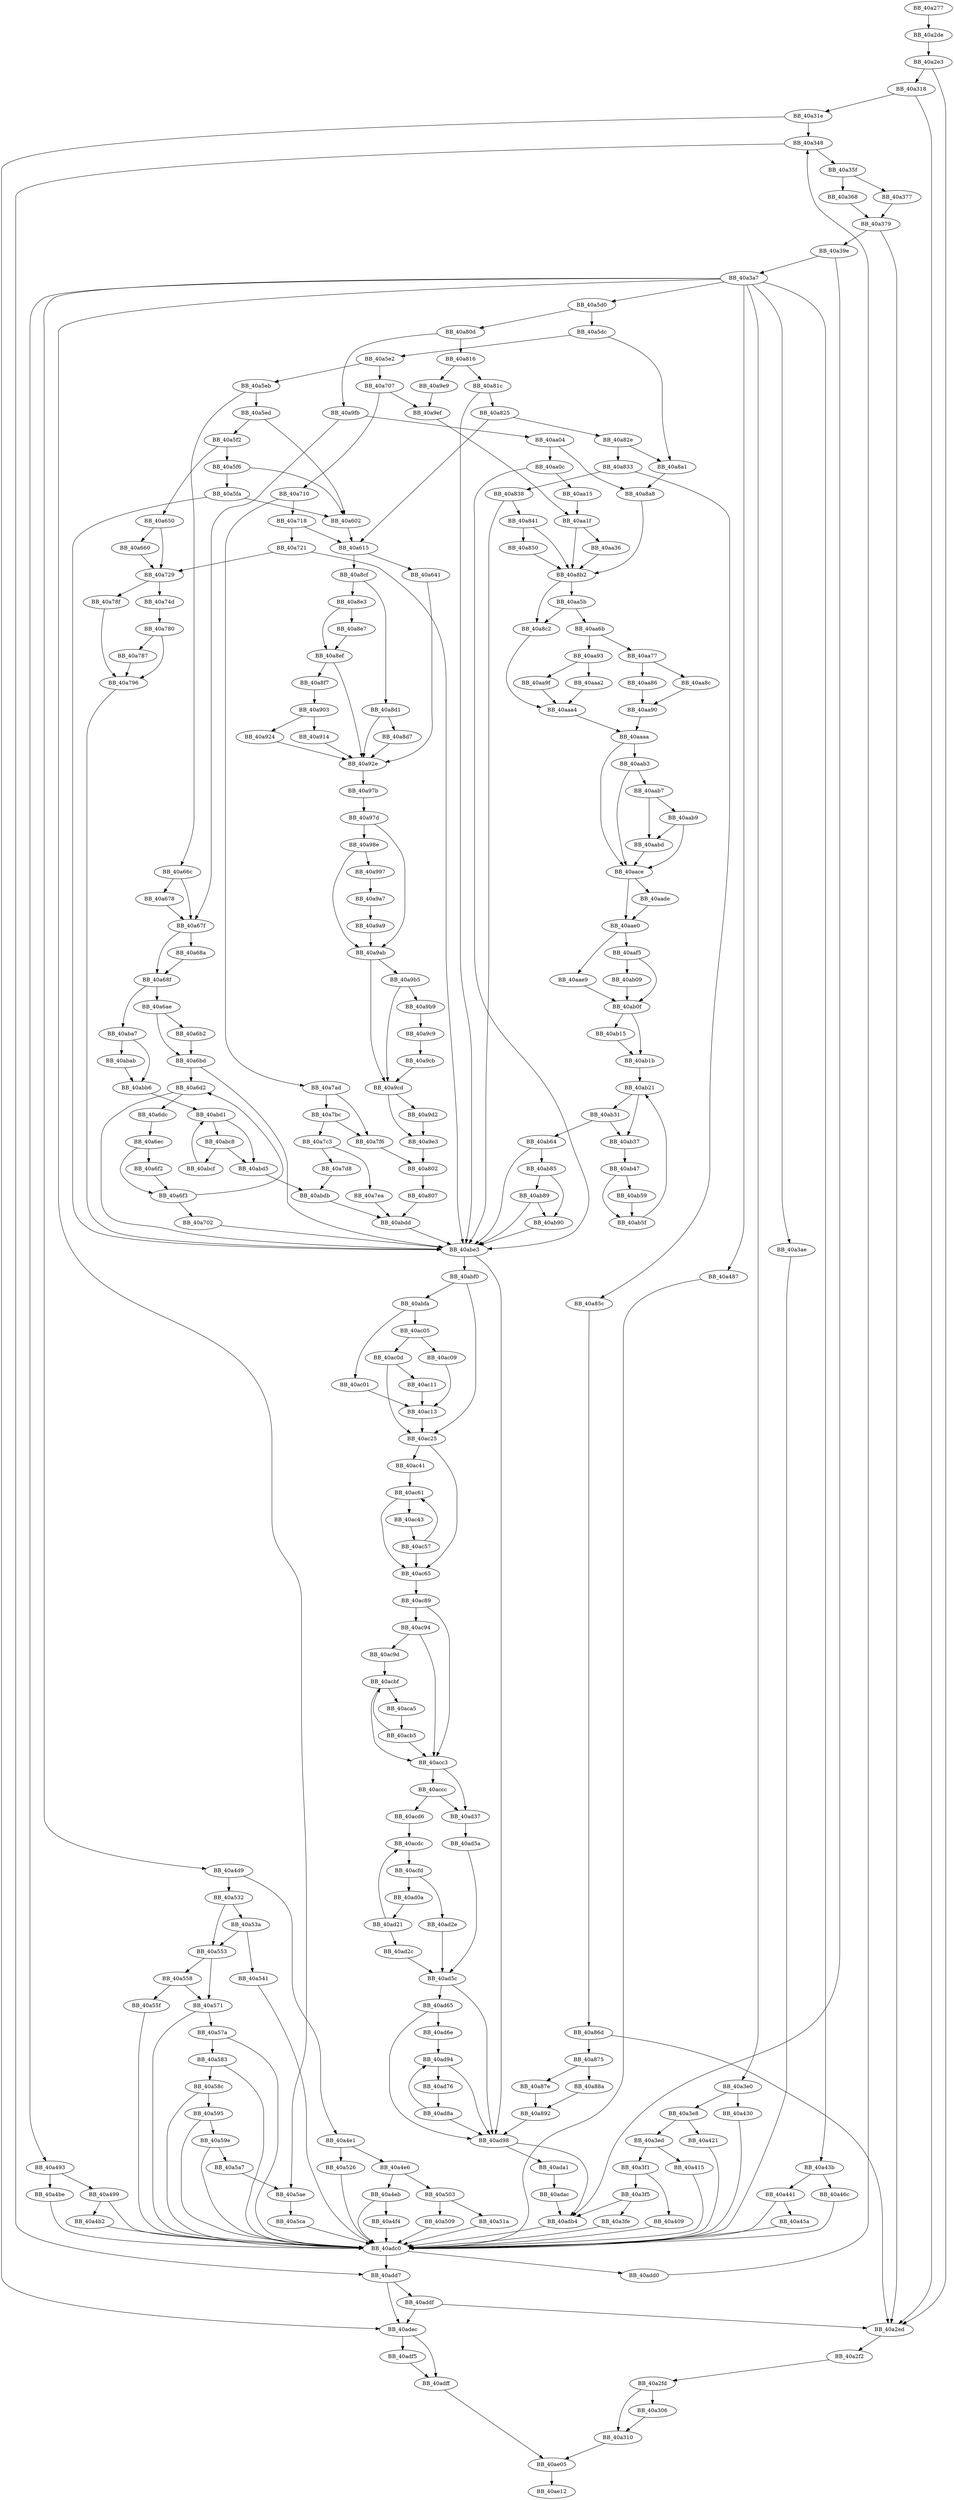 DiGraph __woutput_s_l{
BB_40a277->BB_40a2de
BB_40a2de->BB_40a2e3
BB_40a2e3->BB_40a2ed
BB_40a2e3->BB_40a318
BB_40a2ed->BB_40a2f2
BB_40a2f2->BB_40a2fd
BB_40a2fd->BB_40a306
BB_40a2fd->BB_40a310
BB_40a306->BB_40a310
BB_40a310->BB_40ae05
BB_40a318->BB_40a2ed
BB_40a318->BB_40a31e
BB_40a31e->BB_40a348
BB_40a31e->BB_40adec
BB_40a348->BB_40a35f
BB_40a348->BB_40add7
BB_40a35f->BB_40a368
BB_40a35f->BB_40a377
BB_40a368->BB_40a379
BB_40a377->BB_40a379
BB_40a379->BB_40a2ed
BB_40a379->BB_40a39e
BB_40a39e->BB_40a3a7
BB_40a39e->BB_40adb4
BB_40a3a7->BB_40a3ae
BB_40a3a7->BB_40a3e0
BB_40a3a7->BB_40a43b
BB_40a3a7->BB_40a487
BB_40a3a7->BB_40a493
BB_40a3a7->BB_40a4d9
BB_40a3a7->BB_40a5ae
BB_40a3a7->BB_40a5d0
BB_40a3ae->BB_40adc0
BB_40a3e0->BB_40a3e8
BB_40a3e0->BB_40a430
BB_40a3e8->BB_40a3ed
BB_40a3e8->BB_40a421
BB_40a3ed->BB_40a3f1
BB_40a3ed->BB_40a415
BB_40a3f1->BB_40a3f5
BB_40a3f1->BB_40a409
BB_40a3f5->BB_40a3fe
BB_40a3f5->BB_40adb4
BB_40a3fe->BB_40adc0
BB_40a409->BB_40adc0
BB_40a415->BB_40adc0
BB_40a421->BB_40adc0
BB_40a430->BB_40adc0
BB_40a43b->BB_40a441
BB_40a43b->BB_40a46c
BB_40a441->BB_40a45a
BB_40a441->BB_40adc0
BB_40a45a->BB_40adc0
BB_40a46c->BB_40adc0
BB_40a487->BB_40adc0
BB_40a493->BB_40a499
BB_40a493->BB_40a4be
BB_40a499->BB_40a4b2
BB_40a499->BB_40adc0
BB_40a4b2->BB_40adc0
BB_40a4be->BB_40adc0
BB_40a4d9->BB_40a4e1
BB_40a4d9->BB_40a532
BB_40a4e1->BB_40a4e6
BB_40a4e1->BB_40a526
BB_40a4e6->BB_40a4eb
BB_40a4e6->BB_40a503
BB_40a4eb->BB_40a4f4
BB_40a4eb->BB_40adc0
BB_40a4f4->BB_40adc0
BB_40a503->BB_40a509
BB_40a503->BB_40a51a
BB_40a509->BB_40adc0
BB_40a51a->BB_40adc0
BB_40a526->BB_40adc0
BB_40a532->BB_40a53a
BB_40a532->BB_40a553
BB_40a53a->BB_40a541
BB_40a53a->BB_40a553
BB_40a541->BB_40adc0
BB_40a553->BB_40a558
BB_40a553->BB_40a571
BB_40a558->BB_40a55f
BB_40a558->BB_40a571
BB_40a55f->BB_40adc0
BB_40a571->BB_40a57a
BB_40a571->BB_40adc0
BB_40a57a->BB_40a583
BB_40a57a->BB_40adc0
BB_40a583->BB_40a58c
BB_40a583->BB_40adc0
BB_40a58c->BB_40a595
BB_40a58c->BB_40adc0
BB_40a595->BB_40a59e
BB_40a595->BB_40adc0
BB_40a59e->BB_40a5a7
BB_40a59e->BB_40adc0
BB_40a5a7->BB_40a5ae
BB_40a5ae->BB_40a5ca
BB_40a5ca->BB_40adc0
BB_40a5d0->BB_40a5dc
BB_40a5d0->BB_40a80d
BB_40a5dc->BB_40a5e2
BB_40a5dc->BB_40a8a1
BB_40a5e2->BB_40a5eb
BB_40a5e2->BB_40a707
BB_40a5eb->BB_40a5ed
BB_40a5eb->BB_40a66c
BB_40a5ed->BB_40a5f2
BB_40a5ed->BB_40a602
BB_40a5f2->BB_40a5f6
BB_40a5f2->BB_40a650
BB_40a5f6->BB_40a5fa
BB_40a5f6->BB_40a602
BB_40a5fa->BB_40a602
BB_40a5fa->BB_40abe3
BB_40a602->BB_40a615
BB_40a615->BB_40a641
BB_40a615->BB_40a8cf
BB_40a641->BB_40a92e
BB_40a650->BB_40a660
BB_40a650->BB_40a729
BB_40a660->BB_40a729
BB_40a66c->BB_40a678
BB_40a66c->BB_40a67f
BB_40a678->BB_40a67f
BB_40a67f->BB_40a68a
BB_40a67f->BB_40a68f
BB_40a68a->BB_40a68f
BB_40a68f->BB_40a6ae
BB_40a68f->BB_40aba7
BB_40a6ae->BB_40a6b2
BB_40a6ae->BB_40a6bd
BB_40a6b2->BB_40a6bd
BB_40a6bd->BB_40a6d2
BB_40a6bd->BB_40abe3
BB_40a6d2->BB_40a6dc
BB_40a6d2->BB_40abe3
BB_40a6dc->BB_40a6ec
BB_40a6ec->BB_40a6f2
BB_40a6ec->BB_40a6f3
BB_40a6f2->BB_40a6f3
BB_40a6f3->BB_40a6d2
BB_40a6f3->BB_40a702
BB_40a702->BB_40abe3
BB_40a707->BB_40a710
BB_40a707->BB_40a9ef
BB_40a710->BB_40a718
BB_40a710->BB_40a7ad
BB_40a718->BB_40a615
BB_40a718->BB_40a721
BB_40a721->BB_40a729
BB_40a721->BB_40abe3
BB_40a729->BB_40a74d
BB_40a729->BB_40a78f
BB_40a74d->BB_40a780
BB_40a780->BB_40a787
BB_40a780->BB_40a796
BB_40a787->BB_40a796
BB_40a78f->BB_40a796
BB_40a796->BB_40abe3
BB_40a7ad->BB_40a7bc
BB_40a7ad->BB_40a7f6
BB_40a7bc->BB_40a7c3
BB_40a7bc->BB_40a7f6
BB_40a7c3->BB_40a7d8
BB_40a7c3->BB_40a7ea
BB_40a7d8->BB_40abdb
BB_40a7ea->BB_40abdd
BB_40a7f6->BB_40a802
BB_40a802->BB_40a807
BB_40a807->BB_40abdd
BB_40a80d->BB_40a816
BB_40a80d->BB_40a9fb
BB_40a816->BB_40a81c
BB_40a816->BB_40a9e9
BB_40a81c->BB_40a825
BB_40a81c->BB_40abe3
BB_40a825->BB_40a615
BB_40a825->BB_40a82e
BB_40a82e->BB_40a833
BB_40a82e->BB_40a8a1
BB_40a833->BB_40a838
BB_40a833->BB_40a85c
BB_40a838->BB_40a841
BB_40a838->BB_40abe3
BB_40a841->BB_40a850
BB_40a841->BB_40a8b2
BB_40a850->BB_40a8b2
BB_40a85c->BB_40a86d
BB_40a86d->BB_40a2ed
BB_40a86d->BB_40a875
BB_40a875->BB_40a87e
BB_40a875->BB_40a88a
BB_40a87e->BB_40a892
BB_40a88a->BB_40a892
BB_40a892->BB_40ad98
BB_40a8a1->BB_40a8a8
BB_40a8a8->BB_40a8b2
BB_40a8b2->BB_40a8c2
BB_40a8b2->BB_40aa5b
BB_40a8c2->BB_40aaa4
BB_40a8cf->BB_40a8d1
BB_40a8cf->BB_40a8e3
BB_40a8d1->BB_40a8d7
BB_40a8d1->BB_40a92e
BB_40a8d7->BB_40a92e
BB_40a8e3->BB_40a8e7
BB_40a8e3->BB_40a8ef
BB_40a8e7->BB_40a8ef
BB_40a8ef->BB_40a8f7
BB_40a8ef->BB_40a92e
BB_40a8f7->BB_40a903
BB_40a903->BB_40a914
BB_40a903->BB_40a924
BB_40a914->BB_40a92e
BB_40a924->BB_40a92e
BB_40a92e->BB_40a97b
BB_40a97b->BB_40a97d
BB_40a97d->BB_40a98e
BB_40a97d->BB_40a9ab
BB_40a98e->BB_40a997
BB_40a98e->BB_40a9ab
BB_40a997->BB_40a9a7
BB_40a9a7->BB_40a9a9
BB_40a9a9->BB_40a9ab
BB_40a9ab->BB_40a9b5
BB_40a9ab->BB_40a9cd
BB_40a9b5->BB_40a9b9
BB_40a9b5->BB_40a9cd
BB_40a9b9->BB_40a9c9
BB_40a9c9->BB_40a9cb
BB_40a9cb->BB_40a9cd
BB_40a9cd->BB_40a9d2
BB_40a9cd->BB_40a9e3
BB_40a9d2->BB_40a9e3
BB_40a9e3->BB_40a802
BB_40a9e9->BB_40a9ef
BB_40a9ef->BB_40aa1f
BB_40a9fb->BB_40a67f
BB_40a9fb->BB_40aa04
BB_40aa04->BB_40a8a8
BB_40aa04->BB_40aa0c
BB_40aa0c->BB_40aa15
BB_40aa0c->BB_40abe3
BB_40aa15->BB_40aa1f
BB_40aa1f->BB_40a8b2
BB_40aa1f->BB_40aa36
BB_40aa36->BB_40a8b2
BB_40aa5b->BB_40a8c2
BB_40aa5b->BB_40aa6b
BB_40aa6b->BB_40aa77
BB_40aa6b->BB_40aa93
BB_40aa77->BB_40aa86
BB_40aa77->BB_40aa8c
BB_40aa86->BB_40aa90
BB_40aa8c->BB_40aa90
BB_40aa90->BB_40aaaa
BB_40aa93->BB_40aa9f
BB_40aa93->BB_40aaa2
BB_40aa9f->BB_40aaa4
BB_40aaa2->BB_40aaa4
BB_40aaa4->BB_40aaaa
BB_40aaaa->BB_40aab3
BB_40aaaa->BB_40aace
BB_40aab3->BB_40aab7
BB_40aab3->BB_40aace
BB_40aab7->BB_40aab9
BB_40aab7->BB_40aabd
BB_40aab9->BB_40aabd
BB_40aab9->BB_40aace
BB_40aabd->BB_40aace
BB_40aace->BB_40aade
BB_40aace->BB_40aae0
BB_40aade->BB_40aae0
BB_40aae0->BB_40aae9
BB_40aae0->BB_40aaf5
BB_40aae9->BB_40ab0f
BB_40aaf5->BB_40ab09
BB_40aaf5->BB_40ab0f
BB_40ab09->BB_40ab0f
BB_40ab0f->BB_40ab15
BB_40ab0f->BB_40ab1b
BB_40ab15->BB_40ab1b
BB_40ab1b->BB_40ab21
BB_40ab21->BB_40ab31
BB_40ab21->BB_40ab37
BB_40ab31->BB_40ab37
BB_40ab31->BB_40ab64
BB_40ab37->BB_40ab47
BB_40ab47->BB_40ab59
BB_40ab47->BB_40ab5f
BB_40ab59->BB_40ab5f
BB_40ab5f->BB_40ab21
BB_40ab64->BB_40ab85
BB_40ab64->BB_40abe3
BB_40ab85->BB_40ab89
BB_40ab85->BB_40ab90
BB_40ab89->BB_40ab90
BB_40ab89->BB_40abe3
BB_40ab90->BB_40abe3
BB_40aba7->BB_40abab
BB_40aba7->BB_40abb6
BB_40abab->BB_40abb6
BB_40abb6->BB_40abd1
BB_40abc8->BB_40abcf
BB_40abc8->BB_40abd5
BB_40abcf->BB_40abd1
BB_40abd1->BB_40abc8
BB_40abd1->BB_40abd5
BB_40abd5->BB_40abdb
BB_40abdb->BB_40abdd
BB_40abdd->BB_40abe3
BB_40abe3->BB_40abf0
BB_40abe3->BB_40ad98
BB_40abf0->BB_40abfa
BB_40abf0->BB_40ac25
BB_40abfa->BB_40ac01
BB_40abfa->BB_40ac05
BB_40ac01->BB_40ac13
BB_40ac05->BB_40ac09
BB_40ac05->BB_40ac0d
BB_40ac09->BB_40ac13
BB_40ac0d->BB_40ac11
BB_40ac0d->BB_40ac25
BB_40ac11->BB_40ac13
BB_40ac13->BB_40ac25
BB_40ac25->BB_40ac41
BB_40ac25->BB_40ac65
BB_40ac41->BB_40ac61
BB_40ac43->BB_40ac57
BB_40ac57->BB_40ac61
BB_40ac57->BB_40ac65
BB_40ac61->BB_40ac43
BB_40ac61->BB_40ac65
BB_40ac65->BB_40ac89
BB_40ac89->BB_40ac94
BB_40ac89->BB_40acc3
BB_40ac94->BB_40ac9d
BB_40ac94->BB_40acc3
BB_40ac9d->BB_40acbf
BB_40aca5->BB_40acb5
BB_40acb5->BB_40acbf
BB_40acb5->BB_40acc3
BB_40acbf->BB_40aca5
BB_40acbf->BB_40acc3
BB_40acc3->BB_40accc
BB_40acc3->BB_40ad37
BB_40accc->BB_40acd6
BB_40accc->BB_40ad37
BB_40acd6->BB_40acdc
BB_40acdc->BB_40acfd
BB_40acfd->BB_40ad0a
BB_40acfd->BB_40ad2e
BB_40ad0a->BB_40ad21
BB_40ad21->BB_40acdc
BB_40ad21->BB_40ad2c
BB_40ad2c->BB_40ad5c
BB_40ad2e->BB_40ad5c
BB_40ad37->BB_40ad5a
BB_40ad5a->BB_40ad5c
BB_40ad5c->BB_40ad65
BB_40ad5c->BB_40ad98
BB_40ad65->BB_40ad6e
BB_40ad65->BB_40ad98
BB_40ad6e->BB_40ad94
BB_40ad76->BB_40ad8a
BB_40ad8a->BB_40ad94
BB_40ad8a->BB_40ad98
BB_40ad94->BB_40ad76
BB_40ad94->BB_40ad98
BB_40ad98->BB_40ada1
BB_40ad98->BB_40adb4
BB_40ada1->BB_40adac
BB_40adac->BB_40adb4
BB_40adb4->BB_40adc0
BB_40adc0->BB_40add0
BB_40adc0->BB_40add7
BB_40add0->BB_40a348
BB_40add7->BB_40addf
BB_40add7->BB_40adec
BB_40addf->BB_40a2ed
BB_40addf->BB_40adec
BB_40adec->BB_40adf5
BB_40adec->BB_40adff
BB_40adf5->BB_40adff
BB_40adff->BB_40ae05
BB_40ae05->BB_40ae12
}
